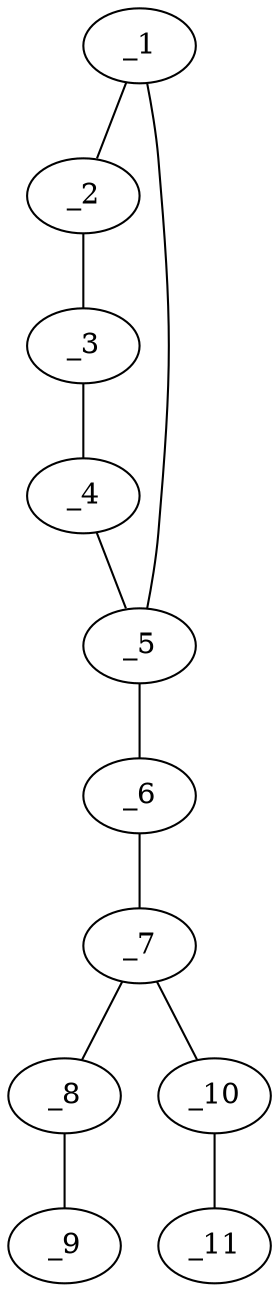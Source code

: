 graph molid659144 {
	_1	 [charge=0,
		chem=5,
		symbol="S  ",
		x=2,
		y="-1.5684"];
	_2	 [charge=0,
		chem=1,
		symbol="C  ",
		x="2.309",
		y="-2.5194"];
	_1 -- _2	 [valence=1];
	_5	 [charge=0,
		chem=1,
		symbol="C  ",
		x="2.809",
		y="-0.9806"];
	_1 -- _5	 [valence=1];
	_3	 [charge=0,
		chem=1,
		symbol="C  ",
		x="3.309",
		y="-2.5194"];
	_2 -- _3	 [valence=2];
	_4	 [charge=0,
		chem=1,
		symbol="C  ",
		x="3.618",
		y="-1.5684"];
	_3 -- _4	 [valence=1];
	_4 -- _5	 [valence=2];
	_6	 [charge=0,
		chem=1,
		symbol="C  ",
		x="2.809",
		y="0.0194"];
	_5 -- _6	 [valence=1];
	_7	 [charge=0,
		chem=1,
		symbol="C  ",
		x="3.6751",
		y="0.5194"];
	_6 -- _7	 [valence=2];
	_8	 [charge=0,
		chem=1,
		symbol="C  ",
		x="3.6751",
		y="1.5194"];
	_7 -- _8	 [valence=1];
	_10	 [charge=0,
		chem=1,
		symbol="C  ",
		x="4.5411",
		y="0.0194"];
	_7 -- _10	 [valence=1];
	_9	 [charge=0,
		chem=4,
		symbol="N  ",
		x="3.6751",
		y="2.5194"];
	_8 -- _9	 [valence=3];
	_11	 [charge=0,
		chem=4,
		symbol="N  ",
		x="5.4071",
		y="-0.4806"];
	_10 -- _11	 [valence=3];
}
